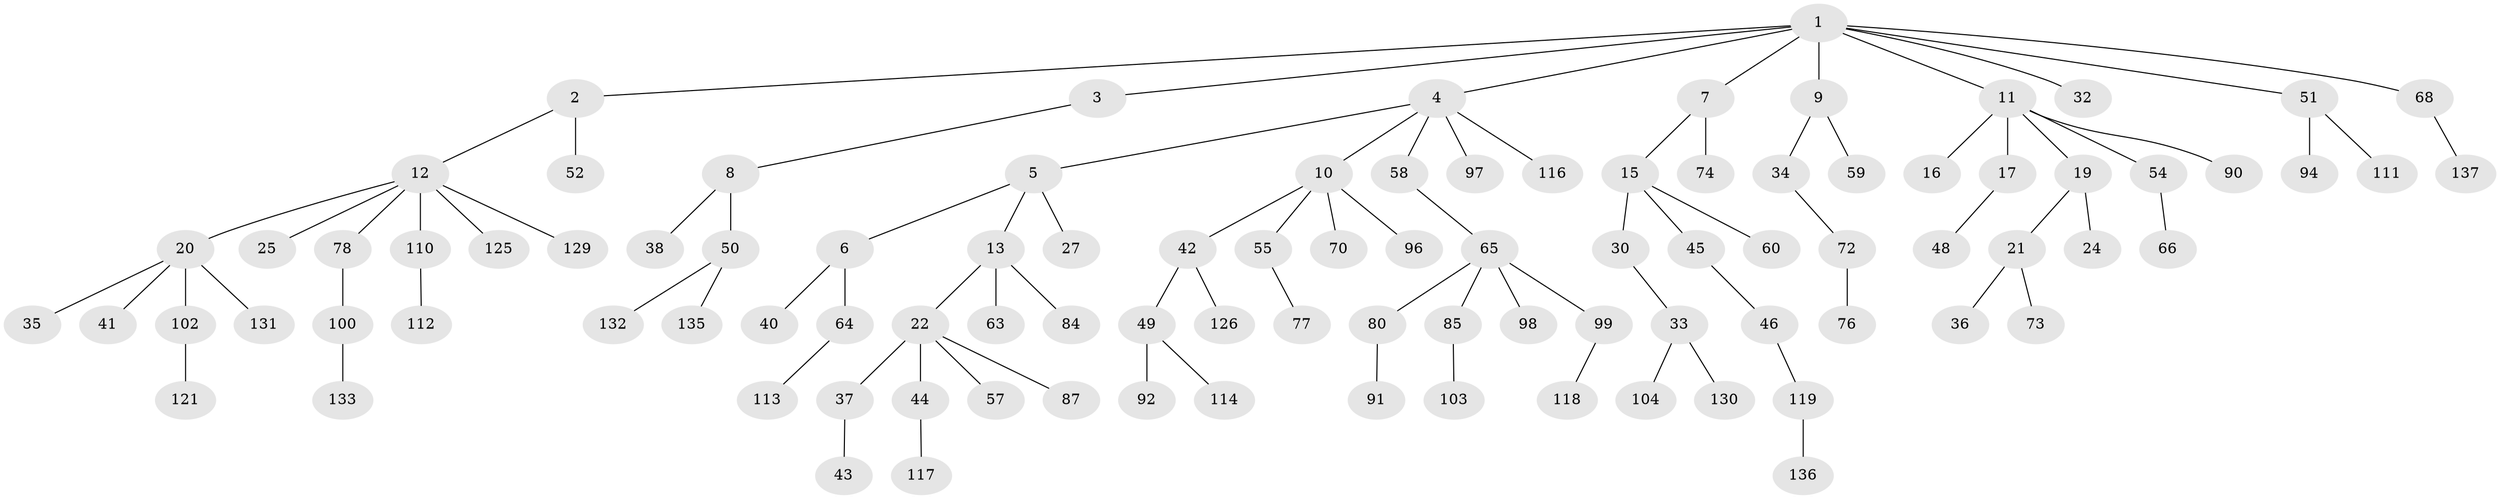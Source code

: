 // Generated by graph-tools (version 1.1) at 2025/24/03/03/25 07:24:08]
// undirected, 97 vertices, 96 edges
graph export_dot {
graph [start="1"]
  node [color=gray90,style=filled];
  1 [super="+53"];
  2;
  3;
  4 [super="+67"];
  5 [super="+61"];
  6 [super="+29"];
  7;
  8 [super="+93"];
  9;
  10 [super="+26"];
  11 [super="+14"];
  12 [super="+18"];
  13 [super="+115"];
  15 [super="+28"];
  16;
  17;
  19 [super="+23"];
  20 [super="+82"];
  21 [super="+62"];
  22 [super="+31"];
  24 [super="+79"];
  25;
  27;
  30 [super="+56"];
  32;
  33 [super="+69"];
  34 [super="+39"];
  35 [super="+88"];
  36;
  37;
  38 [super="+127"];
  40;
  41 [super="+89"];
  42;
  43 [super="+47"];
  44 [super="+122"];
  45 [super="+106"];
  46 [super="+124"];
  48 [super="+83"];
  49 [super="+109"];
  50 [super="+75"];
  51 [super="+86"];
  52 [super="+138"];
  54;
  55 [super="+101"];
  57;
  58;
  59 [super="+134"];
  60;
  63;
  64 [super="+108"];
  65 [super="+71"];
  66 [super="+81"];
  68;
  70 [super="+105"];
  72 [super="+95"];
  73;
  74;
  76;
  77;
  78;
  80 [super="+128"];
  84 [super="+120"];
  85;
  87;
  90;
  91;
  92;
  94;
  96;
  97;
  98;
  99 [super="+123"];
  100 [super="+107"];
  102;
  103;
  104;
  110;
  111;
  112;
  113;
  114;
  116;
  117;
  118;
  119;
  121;
  125;
  126;
  129 [super="+139"];
  130;
  131;
  132;
  133;
  135;
  136;
  137;
  1 -- 2;
  1 -- 3;
  1 -- 4;
  1 -- 7;
  1 -- 9;
  1 -- 11;
  1 -- 32;
  1 -- 51;
  1 -- 68;
  2 -- 12;
  2 -- 52;
  3 -- 8;
  4 -- 5;
  4 -- 10;
  4 -- 58;
  4 -- 97;
  4 -- 116;
  5 -- 6;
  5 -- 13;
  5 -- 27;
  6 -- 64;
  6 -- 40;
  7 -- 15;
  7 -- 74;
  8 -- 38;
  8 -- 50;
  9 -- 34;
  9 -- 59;
  10 -- 42;
  10 -- 70;
  10 -- 96;
  10 -- 55;
  11 -- 90;
  11 -- 16;
  11 -- 17;
  11 -- 19;
  11 -- 54;
  12 -- 20;
  12 -- 25;
  12 -- 125;
  12 -- 129;
  12 -- 110;
  12 -- 78;
  13 -- 22;
  13 -- 63;
  13 -- 84;
  15 -- 45;
  15 -- 60;
  15 -- 30;
  17 -- 48;
  19 -- 21;
  19 -- 24;
  20 -- 35;
  20 -- 41;
  20 -- 102;
  20 -- 131;
  21 -- 36;
  21 -- 73;
  22 -- 44;
  22 -- 57;
  22 -- 37;
  22 -- 87;
  30 -- 33;
  33 -- 104;
  33 -- 130;
  34 -- 72;
  37 -- 43;
  42 -- 49;
  42 -- 126;
  44 -- 117;
  45 -- 46;
  46 -- 119;
  49 -- 92;
  49 -- 114;
  50 -- 135;
  50 -- 132;
  51 -- 94;
  51 -- 111;
  54 -- 66;
  55 -- 77;
  58 -- 65;
  64 -- 113;
  65 -- 80;
  65 -- 99;
  65 -- 98;
  65 -- 85;
  68 -- 137;
  72 -- 76;
  78 -- 100;
  80 -- 91;
  85 -- 103;
  99 -- 118;
  100 -- 133;
  102 -- 121;
  110 -- 112;
  119 -- 136;
}
